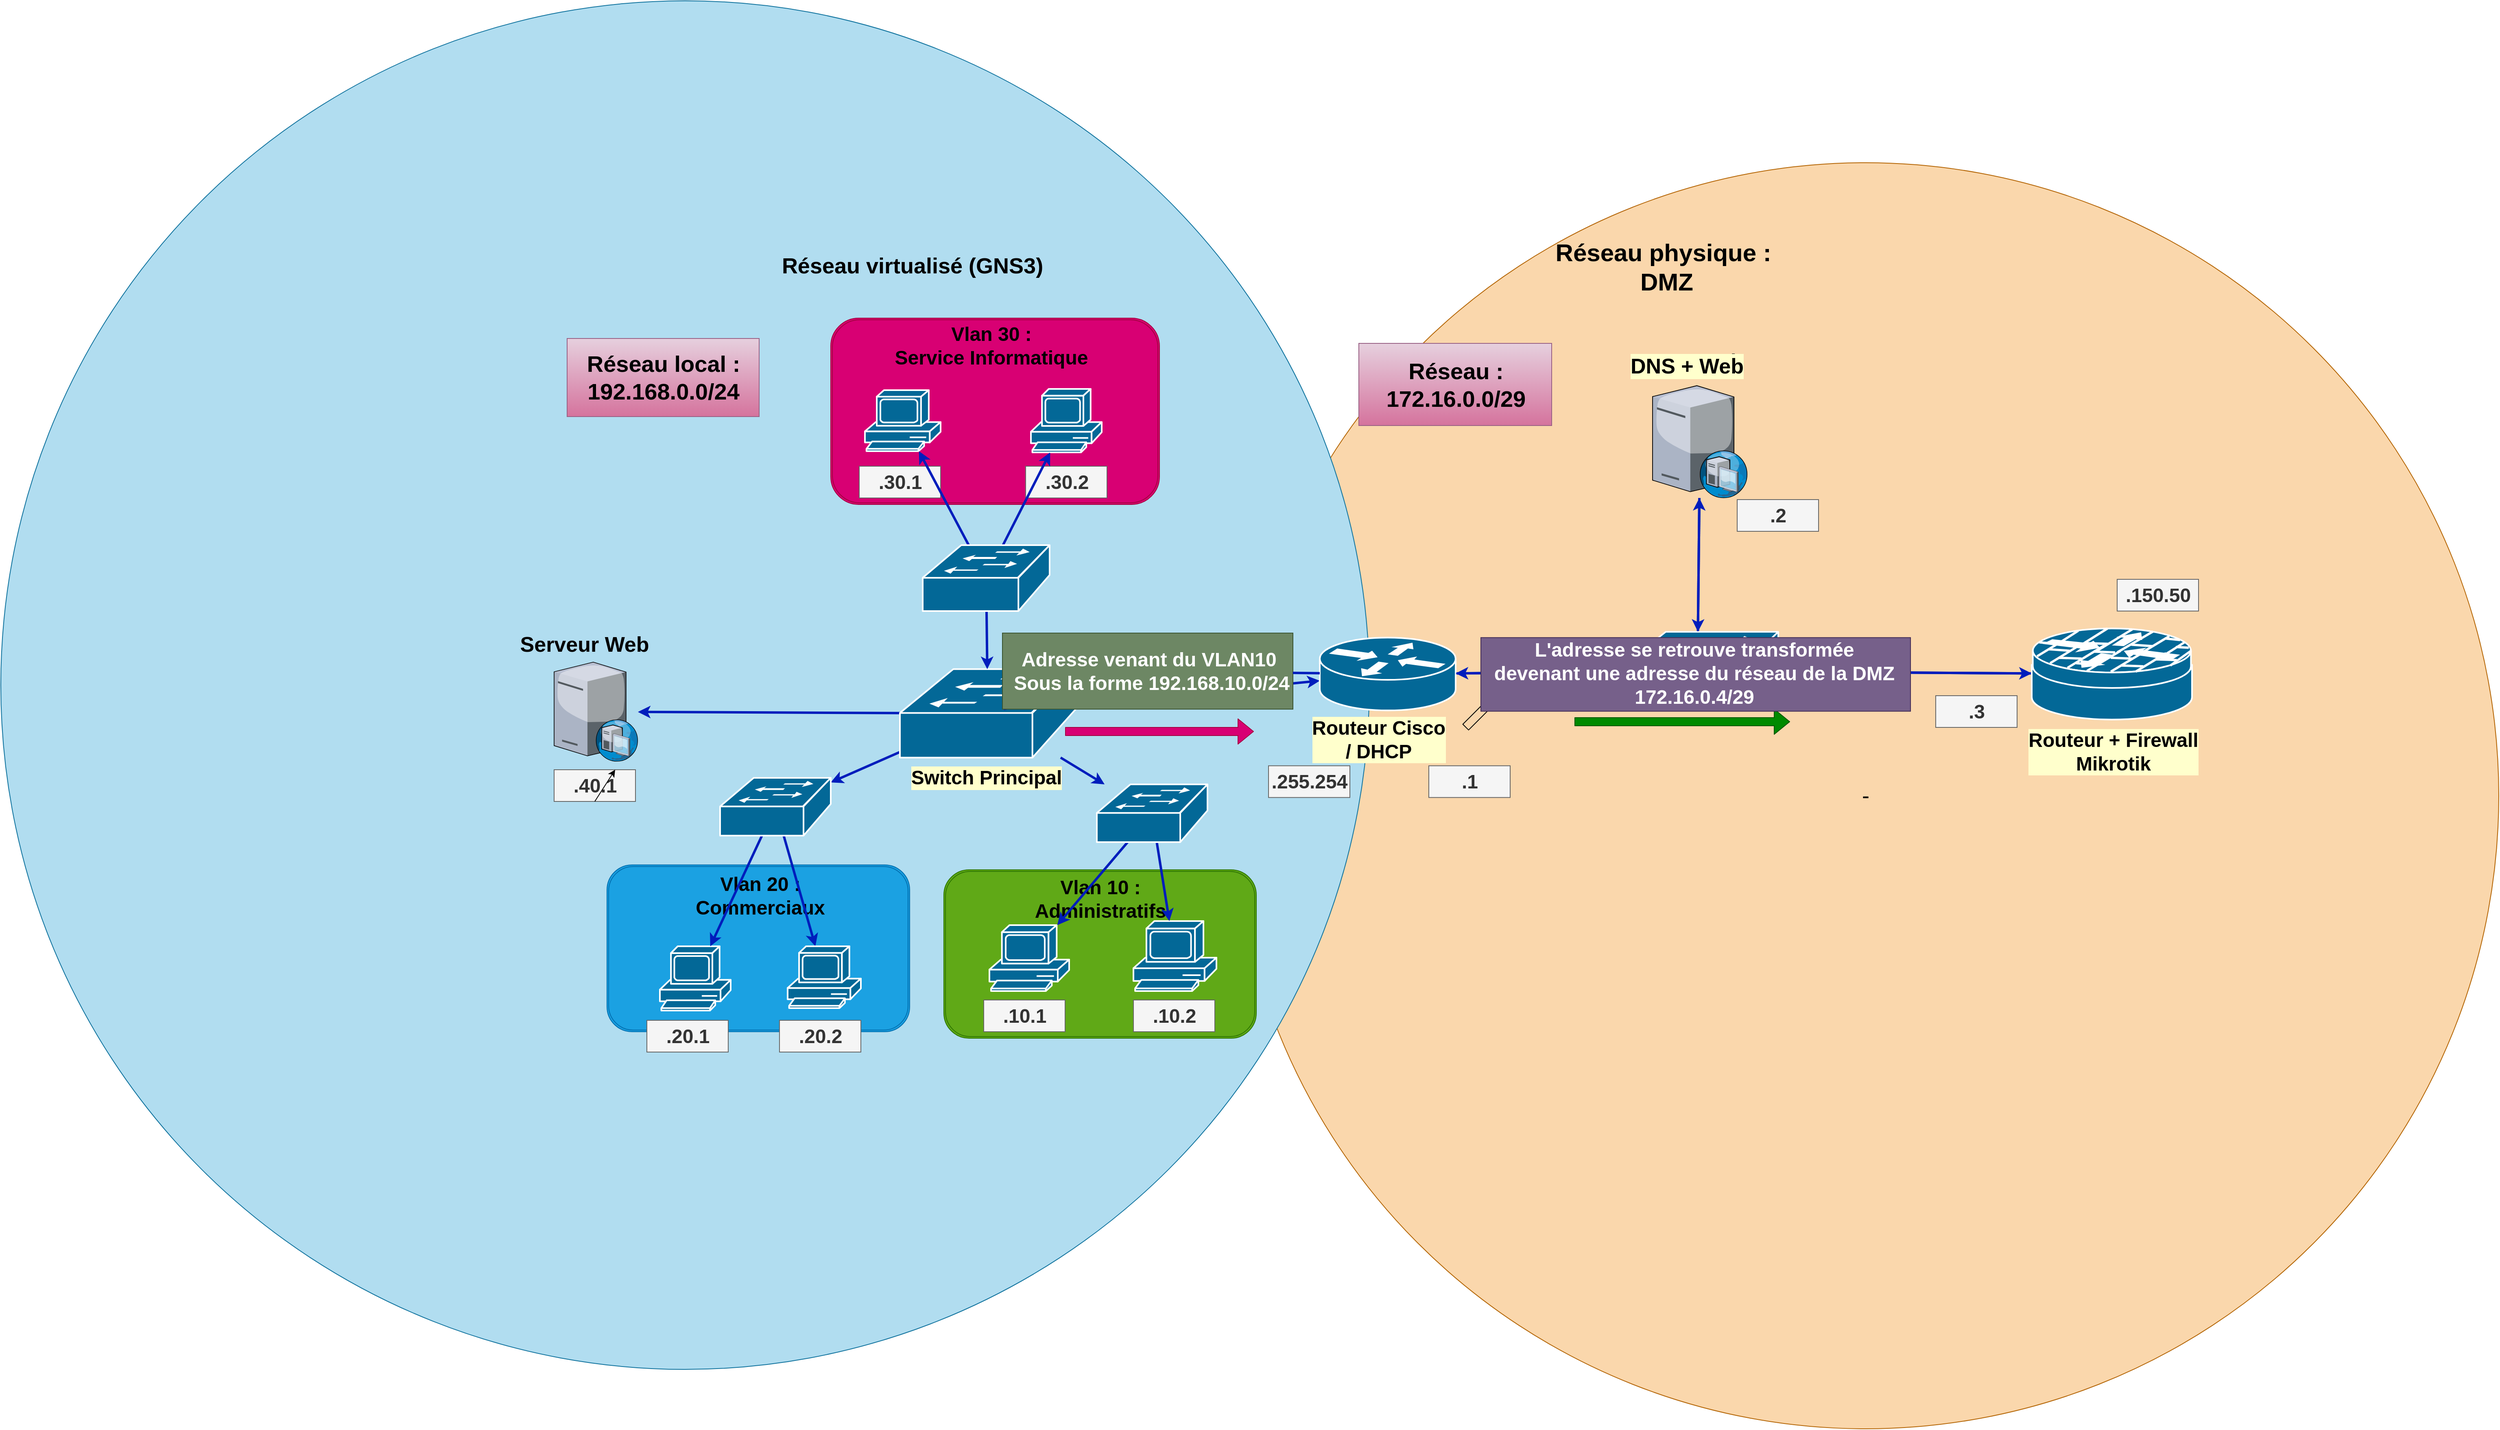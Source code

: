 <mxfile>
    <diagram id="qtcLAqk5q4O7AAeBKUlS" name="Page-1">
        <mxGraphModel dx="3374" dy="2095" grid="0" gridSize="10" guides="1" tooltips="1" connect="1" arrows="1" fold="1" page="1" pageScale="1" pageWidth="1654" pageHeight="1169" background="#ffffff" math="0" shadow="0">
            <root>
                <mxCell id="0"/>
                <mxCell id="1" parent="0"/>
                <mxCell id="82" value="-" style="ellipse;whiteSpace=wrap;html=1;aspect=fixed;fontSize=27;fillColor=#fad7ac;strokeColor=#b46504;" parent="1" vertex="1">
                    <mxGeometry x="248" y="-78" width="1556" height="1556" as="geometry"/>
                </mxCell>
                <mxCell id="30" value="" style="ellipse;whiteSpace=wrap;html=1;aspect=fixed;fontSize=34;fillColor=#b1ddf0;strokeColor=#10739e;" parent="1" vertex="1">
                    <mxGeometry x="-1266" y="-277.0" width="1682" height="1682" as="geometry"/>
                </mxCell>
                <mxCell id="22" value="" style="shape=ext;double=1;rounded=1;whiteSpace=wrap;html=1;fontSize=10;verticalAlign=middle;fillColor=#60a917;fontColor=#ffffff;strokeColor=#2D7600;" parent="1" vertex="1">
                    <mxGeometry x="-107" y="791" width="384" height="207" as="geometry"/>
                </mxCell>
                <mxCell id="20" value="" style="shape=ext;double=1;rounded=1;whiteSpace=wrap;html=1;fontSize=10;verticalAlign=middle;fillColor=#1ba1e2;fontColor=#ffffff;strokeColor=#006EAF;" parent="1" vertex="1">
                    <mxGeometry x="-521" y="785" width="372" height="205" as="geometry"/>
                </mxCell>
                <mxCell id="19" value="" style="shape=ext;double=1;rounded=1;whiteSpace=wrap;html=1;fontSize=10;verticalAlign=middle;fillColor=#d80073;fontColor=#ffffff;strokeColor=#A50040;" parent="1" vertex="1">
                    <mxGeometry x="-246" y="113" width="404" height="229" as="geometry"/>
                </mxCell>
                <mxCell id="4" value="" style="shape=mxgraph.cisco.computers_and_peripherals.pc;html=1;pointerEvents=1;dashed=0;fillColor=#036897;strokeColor=#ffffff;strokeWidth=2;verticalLabelPosition=bottom;verticalAlign=top;align=center;outlineConnect=0;fontSize=10;" parent="1" vertex="1">
                    <mxGeometry x="-456" y="885" width="87" height="79" as="geometry"/>
                </mxCell>
                <mxCell id="8" value="" style="verticalLabelPosition=bottom;sketch=0;aspect=fixed;html=1;verticalAlign=top;strokeColor=none;align=center;outlineConnect=0;shape=mxgraph.citrix.dhcp_server;fontSize=10;" parent="1" vertex="1">
                    <mxGeometry x="-586" y="535.79" width="102.99" height="121.96" as="geometry"/>
                </mxCell>
                <mxCell id="60" style="edgeStyle=none;html=1;fontSize=27;fontColor=#000000;strokeWidth=3;fillColor=#0050ef;strokeColor=#001DBC;" parent="1" source="10" target="8" edge="1">
                    <mxGeometry relative="1" as="geometry"/>
                </mxCell>
                <mxCell id="77" style="edgeStyle=none;html=1;fontSize=27;fontColor=#000000;strokeWidth=3;fillColor=#0050ef;strokeColor=#001DBC;" parent="1" source="10" target="11" edge="1">
                    <mxGeometry relative="1" as="geometry"/>
                </mxCell>
                <mxCell id="140" style="edgeStyle=none;html=1;fontSize=26;fontColor=#000000;strokeWidth=3;fillColor=#0050ef;strokeColor=#001DBC;" parent="1" source="10" target="121" edge="1">
                    <mxGeometry relative="1" as="geometry"/>
                </mxCell>
                <mxCell id="143" style="edgeStyle=none;html=1;fontSize=26;fontColor=#000000;strokeWidth=3;fillColor=#0050ef;strokeColor=#001DBC;" parent="1" source="10" target="120" edge="1">
                    <mxGeometry relative="1" as="geometry"/>
                </mxCell>
                <mxCell id="10" value="" style="shape=mxgraph.cisco.switches.workgroup_switch;html=1;pointerEvents=1;dashed=0;fillColor=#036897;strokeColor=#ffffff;strokeWidth=2;verticalLabelPosition=bottom;verticalAlign=top;align=center;outlineConnect=0;fontSize=10;" parent="1" vertex="1">
                    <mxGeometry x="-161" y="544.4" width="216" height="108.75" as="geometry"/>
                </mxCell>
                <mxCell id="78" style="edgeStyle=none;html=1;fontSize=27;fontColor=#000000;strokeWidth=3;fillColor=#0050ef;strokeColor=#001DBC;startArrow=none;" parent="1" source="154" target="10" edge="1">
                    <mxGeometry relative="1" as="geometry"/>
                </mxCell>
                <mxCell id="90" style="edgeStyle=none;html=1;fontSize=27;fontColor=#000000;strokeWidth=3;fillColor=#0050ef;strokeColor=#001DBC;" parent="1" source="11" target="13" edge="1">
                    <mxGeometry relative="1" as="geometry"/>
                </mxCell>
                <mxCell id="11" value="" style="shape=mxgraph.cisco.routers.router;sketch=0;html=1;pointerEvents=1;dashed=0;fillColor=#036897;strokeColor=#ffffff;strokeWidth=2;verticalLabelPosition=bottom;verticalAlign=top;align=center;outlineConnect=0;fontSize=10;" parent="1" vertex="1">
                    <mxGeometry x="355" y="505.63" width="167" height="89.5" as="geometry"/>
                </mxCell>
                <mxCell id="87" style="edgeStyle=none;html=1;fontSize=27;fontColor=#000000;strokeWidth=3;fillColor=#0050ef;strokeColor=#001DBC;" parent="1" source="13" target="23" edge="1">
                    <mxGeometry relative="1" as="geometry"/>
                </mxCell>
                <mxCell id="88" style="edgeStyle=none;html=1;fontSize=27;fontColor=#000000;strokeWidth=3;fillColor=#0050ef;strokeColor=#001DBC;" parent="1" source="13" target="14" edge="1">
                    <mxGeometry relative="1" as="geometry"/>
                </mxCell>
                <mxCell id="91" style="edgeStyle=none;html=1;fontSize=27;fontColor=#000000;strokeWidth=3;fillColor=#0050ef;strokeColor=#001DBC;" parent="1" source="13" target="11" edge="1">
                    <mxGeometry relative="1" as="geometry"/>
                </mxCell>
                <mxCell id="13" value="" style="shape=mxgraph.cisco.switches.workgroup_switch;html=1;pointerEvents=1;dashed=0;fillColor=#036897;strokeColor=#ffffff;strokeWidth=2;verticalLabelPosition=bottom;verticalAlign=top;align=center;outlineConnect=0;fontSize=10;" parent="1" vertex="1">
                    <mxGeometry x="720" y="498.5" width="198.46" height="96.63" as="geometry"/>
                </mxCell>
                <mxCell id="89" style="edgeStyle=none;html=1;fontSize=27;fontColor=#000000;strokeWidth=3;fillColor=#0050ef;strokeColor=#001DBC;" parent="1" source="14" target="13" edge="1">
                    <mxGeometry relative="1" as="geometry"/>
                </mxCell>
                <mxCell id="14" value="" style="verticalLabelPosition=bottom;sketch=0;aspect=fixed;html=1;verticalAlign=top;strokeColor=none;align=center;outlineConnect=0;shape=mxgraph.citrix.dhcp_server;fontSize=10;" parent="1" vertex="1">
                    <mxGeometry x="764" y="196" width="116.54" height="138" as="geometry"/>
                </mxCell>
                <mxCell id="86" style="edgeStyle=none;html=1;fontSize=27;fontColor=#000000;strokeWidth=3;fillColor=#0050ef;strokeColor=#001DBC;" parent="1" source="23" target="13" edge="1">
                    <mxGeometry relative="1" as="geometry"/>
                </mxCell>
                <mxCell id="23" value="" style="shape=mxgraph.cisco.security.router_firewall;html=1;pointerEvents=1;dashed=0;fillColor=#036897;strokeColor=#ffffff;strokeWidth=2;verticalLabelPosition=bottom;verticalAlign=top;align=center;outlineConnect=0;fontSize=49;" parent="1" vertex="1">
                    <mxGeometry x="1230" y="494.37" width="197" height="112" as="geometry"/>
                </mxCell>
                <mxCell id="26" value="Vlan 20 :&lt;br&gt;Commerciaux&lt;span style=&quot;color: rgba(0 , 0 , 0 , 0) ; font-family: monospace ; font-size: 0px ; font-weight: 400&quot;&gt;%3CmxGraphModel%3E%3Croot%3E%3CmxCell%20id%3D%220%22%2F%3E%3CmxCell%20id%3D%221%22%20parent%3D%220%22%2F%3E%3CmxCell%20id%3D%222%22%20value%3D%22Vlan%2010%20%3A%26lt%3Bbr%26gt%3BAdministratifs%22%20style%3D%22text%3BstrokeColor%3Dnone%3BfillColor%3Dnone%3Bhtml%3D1%3BfontSize%3D24%3BfontStyle%3D1%3BverticalAlign%3Dmiddle%3Balign%3Dcenter%3B%22%20vertex%3D%221%22%20parent%3D%221%22%3E%3CmxGeometry%20x%3D%2239%22%20y%3D%22732%22%20width%3D%22200%22%20height%3D%2249%22%20as%3D%22geometry%22%2F%3E%3C%2FmxCell%3E%3C%2Froot%3E%3C%2FmxGraphModel%3E&lt;/span&gt;" style="text;strokeColor=none;fillColor=none;html=1;fontSize=24;fontStyle=1;verticalAlign=middle;align=center;" parent="1" vertex="1">
                    <mxGeometry x="-433" y="798" width="200" height="49" as="geometry"/>
                </mxCell>
                <mxCell id="42" value="" style="shape=mxgraph.cisco.computers_and_peripherals.pc;html=1;pointerEvents=1;dashed=0;fillColor=#036897;strokeColor=#ffffff;strokeWidth=2;verticalLabelPosition=bottom;verticalAlign=top;align=center;outlineConnect=0;fontSize=10;" parent="1" vertex="1">
                    <mxGeometry x="126" y="854" width="102" height="86" as="geometry"/>
                </mxCell>
                <mxCell id="43" value="" style="shape=mxgraph.cisco.computers_and_peripherals.pc;html=1;pointerEvents=1;dashed=0;fillColor=#036897;strokeColor=#ffffff;strokeWidth=2;verticalLabelPosition=bottom;verticalAlign=top;align=center;outlineConnect=0;fontSize=10;" parent="1" vertex="1">
                    <mxGeometry x="-51" y="859" width="98" height="81" as="geometry"/>
                </mxCell>
                <mxCell id="51" value="" style="shape=mxgraph.cisco.computers_and_peripherals.pc;html=1;pointerEvents=1;dashed=0;fillColor=#036897;strokeColor=#ffffff;strokeWidth=2;verticalLabelPosition=bottom;verticalAlign=top;align=center;outlineConnect=0;fontSize=10;" parent="1" vertex="1">
                    <mxGeometry y="200" width="87" height="78" as="geometry"/>
                </mxCell>
                <mxCell id="52" value="" style="shape=mxgraph.cisco.computers_and_peripherals.pc;html=1;pointerEvents=1;dashed=0;fillColor=#036897;strokeColor=#ffffff;strokeWidth=2;verticalLabelPosition=bottom;verticalAlign=top;align=center;outlineConnect=0;fontSize=10;" parent="1" vertex="1">
                    <mxGeometry x="-204" y="201.5" width="93" height="75" as="geometry"/>
                </mxCell>
                <mxCell id="53" value="Vlan 30 :&lt;br&gt;Service Informatique" style="text;strokeColor=none;fillColor=none;html=1;fontSize=24;fontStyle=1;verticalAlign=middle;align=center;" parent="1" vertex="1">
                    <mxGeometry x="-149" y="122" width="200" height="49" as="geometry"/>
                </mxCell>
                <mxCell id="55" value="&lt;font style=&quot;font-size: 27px&quot; color=&quot;#000000&quot;&gt;Réseau virtualisé (GNS3)&lt;/font&gt;" style="text;strokeColor=none;fillColor=none;html=1;fontSize=24;fontStyle=1;verticalAlign=middle;align=center;" parent="1" vertex="1">
                    <mxGeometry x="-196" y="29" width="100" height="40" as="geometry"/>
                </mxCell>
                <mxCell id="56" value="Réseau local :&lt;br style=&quot;font-size: 28px&quot;&gt;192.168.0.0/24" style="text;strokeColor=#996185;fillColor=#e6d0de;html=1;fontSize=28;fontStyle=1;verticalAlign=middle;align=center;gradientColor=#d5739d;" parent="1" vertex="1">
                    <mxGeometry x="-570" y="138" width="236" height="96" as="geometry"/>
                </mxCell>
                <mxCell id="64" value="&lt;br style=&quot;font-size: 26px&quot;&gt;Serveur Web" style="text;strokeColor=none;fillColor=none;html=1;fontSize=26;fontStyle=1;verticalAlign=middle;align=center;fontColor=#000000;" parent="1" vertex="1">
                    <mxGeometry x="-649" y="473" width="200" height="49" as="geometry"/>
                </mxCell>
                <mxCell id="25" value="Vlan 10 :&lt;br&gt;Administratifs" style="text;strokeColor=none;fillColor=none;html=1;fontSize=24;fontStyle=1;verticalAlign=middle;align=center;" parent="1" vertex="1">
                    <mxGeometry x="-15" y="802" width="200" height="49" as="geometry"/>
                </mxCell>
                <mxCell id="69" value=".30.1" style="text;strokeColor=#666666;fillColor=#f5f5f5;html=1;fontSize=24;fontStyle=1;verticalAlign=middle;align=center;fontColor=#333333;" parent="1" vertex="1">
                    <mxGeometry x="-211" y="295" width="100" height="39" as="geometry"/>
                </mxCell>
                <mxCell id="70" value=".30.2" style="text;strokeColor=#666666;fillColor=#f5f5f5;html=1;fontSize=24;fontStyle=1;verticalAlign=middle;align=center;fontColor=#333333;" parent="1" vertex="1">
                    <mxGeometry x="-6.5" y="295" width="100" height="39" as="geometry"/>
                </mxCell>
                <mxCell id="71" value=".10.2" style="text;strokeColor=#666666;fillColor=#f5f5f5;html=1;fontSize=24;fontStyle=1;verticalAlign=middle;align=center;fontColor=#333333;" parent="1" vertex="1">
                    <mxGeometry x="126" y="951" width="100" height="39" as="geometry"/>
                </mxCell>
                <mxCell id="72" value=".10.1" style="text;strokeColor=#666666;fillColor=#f5f5f5;html=1;fontSize=24;fontStyle=1;verticalAlign=middle;align=center;fontColor=#333333;" parent="1" vertex="1">
                    <mxGeometry x="-58" y="951" width="100" height="39" as="geometry"/>
                </mxCell>
                <mxCell id="75" value=".40.1" style="text;strokeColor=#666666;fillColor=#f5f5f5;html=1;fontSize=24;fontStyle=1;verticalAlign=middle;align=center;fontColor=#333333;" parent="1" vertex="1">
                    <mxGeometry x="-586" y="668" width="100" height="39" as="geometry"/>
                </mxCell>
                <mxCell id="79" value=".255.254" style="text;strokeColor=#666666;fillColor=#f5f5f5;html=1;fontSize=24;fontStyle=1;verticalAlign=middle;align=center;fontColor=#333333;" parent="1" vertex="1">
                    <mxGeometry x="292" y="663.15" width="100" height="39" as="geometry"/>
                </mxCell>
                <mxCell id="83" value="&lt;font style=&quot;font-size: 30px;&quot; color=&quot;#000000&quot;&gt;Réseau physique :&amp;nbsp;&lt;br style=&quot;font-size: 30px;&quot;&gt;DMZ&lt;br style=&quot;font-size: 30px;&quot;&gt;&lt;/font&gt;" style="text;strokeColor=none;fillColor=none;html=1;fontSize=30;fontStyle=1;verticalAlign=middle;align=center;" parent="1" vertex="1">
                    <mxGeometry x="716" y="30" width="130" height="40" as="geometry"/>
                </mxCell>
                <mxCell id="99" value=".150.50" style="text;strokeColor=#666666;fillColor=#f5f5f5;html=1;fontSize=24;fontStyle=1;verticalAlign=middle;align=center;fontColor=#333333;" parent="1" vertex="1">
                    <mxGeometry x="1335" y="434" width="100" height="39" as="geometry"/>
                </mxCell>
                <mxCell id="100" value="Réseau :&lt;br&gt;172.16.0.0/29" style="text;strokeColor=#996185;fillColor=#e6d0de;html=1;fontSize=28;fontStyle=1;verticalAlign=middle;align=center;gradientColor=#d5739d;" parent="1" vertex="1">
                    <mxGeometry x="403" y="144" width="237" height="101" as="geometry"/>
                </mxCell>
                <mxCell id="102" value=".3" style="text;strokeColor=#666666;fillColor=#f5f5f5;html=1;fontSize=24;fontStyle=1;verticalAlign=middle;align=center;fontColor=#333333;" parent="1" vertex="1">
                    <mxGeometry x="1112" y="577" width="100" height="39" as="geometry"/>
                </mxCell>
                <mxCell id="103" value=".2" style="text;strokeColor=#666666;fillColor=#f5f5f5;html=1;fontSize=24;fontStyle=1;verticalAlign=middle;align=center;fontColor=#333333;" parent="1" vertex="1">
                    <mxGeometry x="868" y="336" width="100" height="39" as="geometry"/>
                </mxCell>
                <mxCell id="104" value=".1" style="text;strokeColor=#666666;fillColor=#f5f5f5;html=1;fontSize=24;fontStyle=1;verticalAlign=middle;align=center;fontColor=#333333;" parent="1" vertex="1">
                    <mxGeometry x="489" y="663.15" width="100" height="39" as="geometry"/>
                </mxCell>
                <mxCell id="105" value="DNS + Web" style="text;html=1;fontSize=24;fontStyle=1;verticalAlign=middle;align=center;fontColor=#000000;" parent="1" vertex="1">
                    <mxGeometry x="710" y="141" width="200" height="49" as="geometry"/>
                </mxCell>
                <mxCell id="106" value="Routeur + Firewall&lt;br&gt;Mikrotik" style="text;html=1;fontSize=24;fontStyle=1;verticalAlign=middle;align=center;fontColor=#000000;labelBackgroundColor=#FFFFCC;" parent="1" vertex="1">
                    <mxGeometry x="1230" y="621" width="200" height="49" as="geometry"/>
                </mxCell>
                <mxCell id="110" value="DNS + Web" style="text;html=1;fontSize=26;fontStyle=1;verticalAlign=middle;align=center;fontColor=#000000;labelBackgroundColor=#FFFFCC;" parent="1" vertex="1">
                    <mxGeometry x="706.17" y="147" width="200" height="49" as="geometry"/>
                </mxCell>
                <mxCell id="111" value="Routeur Cisco&lt;br&gt;/ DHCP" style="text;html=1;fontSize=24;fontStyle=1;verticalAlign=middle;align=center;fontColor=#000000;labelBackgroundColor=#FFFFCC;" parent="1" vertex="1">
                    <mxGeometry x="327" y="606.37" width="200" height="49" as="geometry"/>
                </mxCell>
                <mxCell id="117" value="Switch Principal" style="text;html=1;fontSize=24;fontStyle=1;verticalAlign=middle;align=center;fontColor=#000000;labelBackgroundColor=#FFFFCC;" parent="1" vertex="1">
                    <mxGeometry x="-155" y="653.15" width="200" height="49" as="geometry"/>
                </mxCell>
                <mxCell id="119" style="edgeStyle=none;html=1;exitX=0.5;exitY=1;exitDx=0;exitDy=0;entryX=0.75;entryY=0;entryDx=0;entryDy=0;" parent="1" source="75" target="75" edge="1">
                    <mxGeometry relative="1" as="geometry"/>
                </mxCell>
                <mxCell id="144" style="edgeStyle=none;html=1;fontSize=26;fontColor=#000000;strokeWidth=3;fillColor=#0050ef;strokeColor=#001DBC;" parent="1" source="120" target="130" edge="1">
                    <mxGeometry relative="1" as="geometry"/>
                </mxCell>
                <mxCell id="145" style="edgeStyle=none;html=1;fontSize=26;fontColor=#000000;strokeWidth=3;fillColor=#0050ef;strokeColor=#001DBC;" parent="1" source="120" target="4" edge="1">
                    <mxGeometry relative="1" as="geometry"/>
                </mxCell>
                <mxCell id="120" value="" style="shape=mxgraph.cisco.switches.workgroup_switch;html=1;pointerEvents=1;dashed=0;fillColor=#036897;strokeColor=#ffffff;strokeWidth=2;verticalLabelPosition=bottom;verticalAlign=top;align=center;outlineConnect=0;fontSize=10;" parent="1" vertex="1">
                    <mxGeometry x="-382" y="678" width="136" height="71" as="geometry"/>
                </mxCell>
                <mxCell id="141" style="edgeStyle=none;html=1;fontSize=26;fontColor=#000000;strokeWidth=3;fillColor=#0050ef;strokeColor=#001DBC;" parent="1" source="121" target="43" edge="1">
                    <mxGeometry relative="1" as="geometry"/>
                </mxCell>
                <mxCell id="142" style="edgeStyle=none;html=1;fontSize=26;fontColor=#000000;strokeWidth=3;fillColor=#0050ef;strokeColor=#001DBC;" parent="1" source="121" target="42" edge="1">
                    <mxGeometry relative="1" as="geometry"/>
                </mxCell>
                <mxCell id="121" value="" style="shape=mxgraph.cisco.switches.workgroup_switch;html=1;pointerEvents=1;dashed=0;fillColor=#036897;strokeColor=#ffffff;strokeWidth=2;verticalLabelPosition=bottom;verticalAlign=top;align=center;outlineConnect=0;fontSize=10;" parent="1" vertex="1">
                    <mxGeometry x="81" y="686" width="136" height="71" as="geometry"/>
                </mxCell>
                <mxCell id="137" style="edgeStyle=none;html=1;fontSize=26;fontColor=#000000;fillColor=#0050ef;strokeColor=#001DBC;strokeWidth=3;" parent="1" source="129" target="10" edge="1">
                    <mxGeometry relative="1" as="geometry"/>
                </mxCell>
                <mxCell id="138" style="edgeStyle=none;html=1;fontSize=26;fontColor=#000000;strokeWidth=3;fillColor=#0050ef;strokeColor=#001DBC;" parent="1" source="129" target="51" edge="1">
                    <mxGeometry relative="1" as="geometry"/>
                </mxCell>
                <mxCell id="139" style="edgeStyle=none;html=1;fontSize=26;fontColor=#000000;strokeWidth=3;fillColor=#0050ef;strokeColor=#001DBC;" parent="1" source="129" target="52" edge="1">
                    <mxGeometry relative="1" as="geometry"/>
                </mxCell>
                <mxCell id="129" value="" style="shape=mxgraph.cisco.switches.workgroup_switch;html=1;pointerEvents=1;dashed=0;fillColor=#036897;strokeColor=#ffffff;strokeWidth=2;verticalLabelPosition=bottom;verticalAlign=top;align=center;outlineConnect=0;fontSize=10;" parent="1" vertex="1">
                    <mxGeometry x="-133" y="392" width="156" height="81" as="geometry"/>
                </mxCell>
                <mxCell id="130" value="" style="shape=mxgraph.cisco.computers_and_peripherals.pc;html=1;pointerEvents=1;dashed=0;fillColor=#036897;strokeColor=#ffffff;strokeWidth=2;verticalLabelPosition=bottom;verticalAlign=top;align=center;outlineConnect=0;fontSize=10;" parent="1" vertex="1">
                    <mxGeometry x="-299" y="885" width="90" height="76" as="geometry"/>
                </mxCell>
                <mxCell id="131" value=".20.2" style="text;strokeColor=#666666;fillColor=#f5f5f5;html=1;fontSize=24;fontStyle=1;verticalAlign=middle;align=center;fontColor=#333333;" parent="1" vertex="1">
                    <mxGeometry x="-309" y="976" width="100" height="39" as="geometry"/>
                </mxCell>
                <mxCell id="132" value=".20.1" style="text;strokeColor=#666666;fillColor=#f5f5f5;html=1;fontSize=24;fontStyle=1;verticalAlign=middle;align=center;fontColor=#333333;" parent="1" vertex="1">
                    <mxGeometry x="-472" y="976" width="100" height="39" as="geometry"/>
                </mxCell>
                <mxCell id="146" value="" style="shape=flexArrow;endArrow=classic;html=1;" edge="1" parent="1">
                    <mxGeometry width="50" height="50" relative="1" as="geometry">
                        <mxPoint x="534" y="616" as="sourcePoint"/>
                        <mxPoint x="584" y="566" as="targetPoint"/>
                    </mxGeometry>
                </mxCell>
                <mxCell id="148" value="" style="shape=flexArrow;endArrow=classic;html=1;fillColor=#d80073;strokeColor=#A50040;" edge="1" parent="1">
                    <mxGeometry width="50" height="50" relative="1" as="geometry">
                        <mxPoint x="42" y="621" as="sourcePoint"/>
                        <mxPoint x="274" y="621" as="targetPoint"/>
                    </mxGeometry>
                </mxCell>
                <mxCell id="151" value="" style="shape=flexArrow;endArrow=classic;html=1;fontSize=24;fontColor=#000000;fillColor=#008a00;strokeColor=#005700;" edge="1" parent="1">
                    <mxGeometry width="50" height="50" relative="1" as="geometry">
                        <mxPoint x="668" y="608.96" as="sourcePoint"/>
                        <mxPoint x="933" y="608.96" as="targetPoint"/>
                    </mxGeometry>
                </mxCell>
                <mxCell id="155" value="" style="rounded=0;whiteSpace=wrap;html=1;fontSize=24;fontColor=#ffffff;fillColor=#76608a;strokeColor=#432D57;" vertex="1" parent="1">
                    <mxGeometry x="553" y="505.63" width="528" height="90.5" as="geometry"/>
                </mxCell>
                <mxCell id="152" value="&lt;b&gt;&lt;font style=&quot;font-size: 24px&quot;&gt;L'adresse se retrouve transformée&lt;br&gt;devenant une adresse du réseau de la DMZ&lt;br&gt;172.16.0.4/29&lt;br&gt;&lt;/font&gt;&lt;/b&gt;" style="text;html=1;align=center;verticalAlign=middle;resizable=0;points=[];autosize=1;strokeColor=none;fillColor=none;fontColor=#FFFFFF;" vertex="1" parent="1">
                    <mxGeometry x="564" y="520.63" width="502" height="58" as="geometry"/>
                </mxCell>
                <mxCell id="154" value="" style="rounded=0;whiteSpace=wrap;html=1;fontSize=24;fontColor=#ffffff;fillColor=#6d8764;strokeColor=#3A5431;" vertex="1" parent="1">
                    <mxGeometry x="-35" y="500.07" width="357" height="93.5" as="geometry"/>
                </mxCell>
                <mxCell id="156" value="" style="edgeStyle=none;html=1;fontSize=27;fontColor=#000000;strokeWidth=3;fillColor=#0050ef;strokeColor=#001DBC;endArrow=none;" edge="1" parent="1" source="11" target="154">
                    <mxGeometry relative="1" as="geometry">
                        <mxPoint x="355" y="558.602" as="sourcePoint"/>
                        <mxPoint x="55" y="588.141" as="targetPoint"/>
                    </mxGeometry>
                </mxCell>
                <mxCell id="150" value="&lt;b&gt;&lt;font style=&quot;font-size: 24px&quot;&gt;Adresse venant du VLAN10&amp;nbsp;&lt;br&gt;Sous la forme 192.168.10.0/24&lt;br&gt;&lt;/font&gt;&lt;/b&gt;" style="text;html=1;align=center;verticalAlign=middle;resizable=0;points=[];autosize=1;strokeColor=none;fillColor=none;fontColor=#FFFFFF;" vertex="1" parent="1">
                    <mxGeometry x="-27" y="526.82" width="349" height="40" as="geometry"/>
                </mxCell>
            </root>
        </mxGraphModel>
    </diagram>
</mxfile>